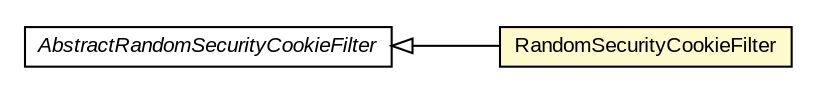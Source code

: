#!/usr/local/bin/dot
#
# Class diagram 
# Generated by UMLGraph version R5_6-24-gf6e263 (http://www.umlgraph.org/)
#

digraph G {
	edge [fontname="arial",fontsize=10,labelfontname="arial",labelfontsize=10];
	node [fontname="arial",fontsize=10,shape=plaintext];
	nodesep=0.25;
	ranksep=0.5;
	rankdir=LR;
	// com.gwtplatform.dispatch.rpc.server.AbstractRandomSecurityCookieFilter
	c413347 [label=<<table title="com.gwtplatform.dispatch.rpc.server.AbstractRandomSecurityCookieFilter" border="0" cellborder="1" cellspacing="0" cellpadding="2" port="p" href="../AbstractRandomSecurityCookieFilter.html">
		<tr><td><table border="0" cellspacing="0" cellpadding="1">
<tr><td align="center" balign="center"><font face="arial italic"> AbstractRandomSecurityCookieFilter </font></td></tr>
		</table></td></tr>
		</table>>, URL="../AbstractRandomSecurityCookieFilter.html", fontname="arial", fontcolor="black", fontsize=10.0];
	// com.gwtplatform.dispatch.rpc.server.guice.RandomSecurityCookieFilter
	c413628 [label=<<table title="com.gwtplatform.dispatch.rpc.server.guice.RandomSecurityCookieFilter" border="0" cellborder="1" cellspacing="0" cellpadding="2" port="p" bgcolor="lemonChiffon" href="./RandomSecurityCookieFilter.html">
		<tr><td><table border="0" cellspacing="0" cellpadding="1">
<tr><td align="center" balign="center"> RandomSecurityCookieFilter </td></tr>
		</table></td></tr>
		</table>>, URL="./RandomSecurityCookieFilter.html", fontname="arial", fontcolor="black", fontsize=10.0];
	//com.gwtplatform.dispatch.rpc.server.guice.RandomSecurityCookieFilter extends com.gwtplatform.dispatch.rpc.server.AbstractRandomSecurityCookieFilter
	c413347:p -> c413628:p [dir=back,arrowtail=empty];
}

